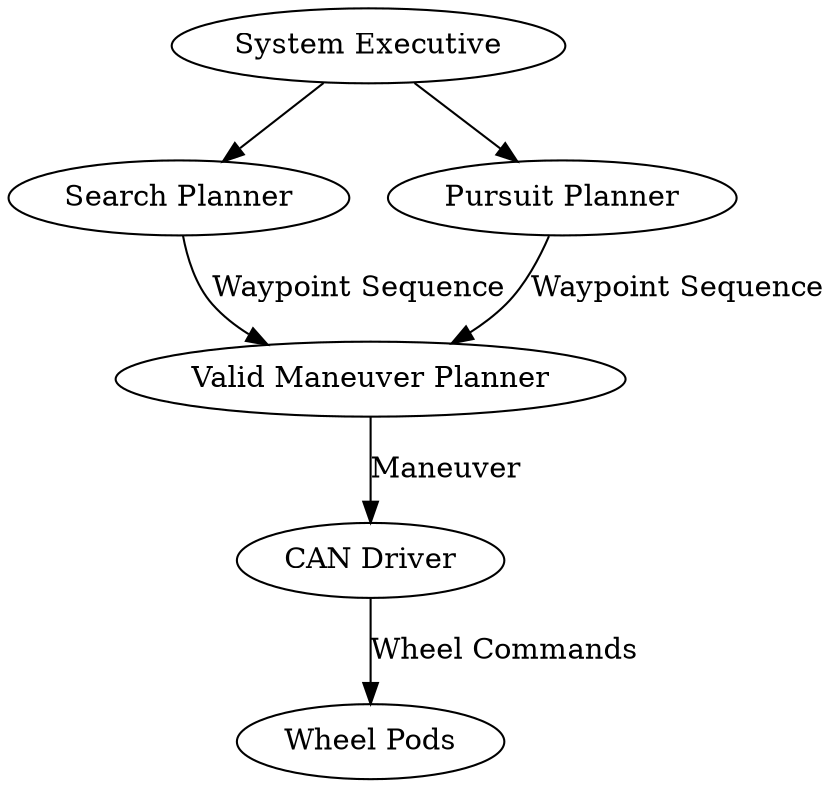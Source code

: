 digraph NavigationSystem {
    EX [label="System Executive"];
    SP [label="Search Planner"];
    PP [label="Pursuit Planner"];
    //WS [label="Waypoint Sequence"];
    VM [label="Valid Maneuver Planner"];
    CD [label="CAN Driver"];
    WP [label="Wheel Pods"];

    EX->SP;
    EX->PP;
    //SP->WS;
    //PP->WS;
    SP->VM [label="Waypoint Sequence"];
    PP->VM [label="Waypoint Sequence"];
    VM->CD [label="Maneuver"];
    CD->WP [label="Wheel Commands"];
}
